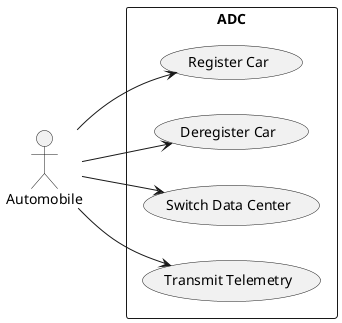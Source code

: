@startuml

left to right direction

:Automobile: as Car

rectangle "ADC" {
    (Register Car) as U1
    (Deregister Car) as U2
    (Switch Data Center) as U3
    (Transmit Telemetry) as U4
}

Car --> U1
Car --> U2
Car --> U3
Car --> U4

@enduml
